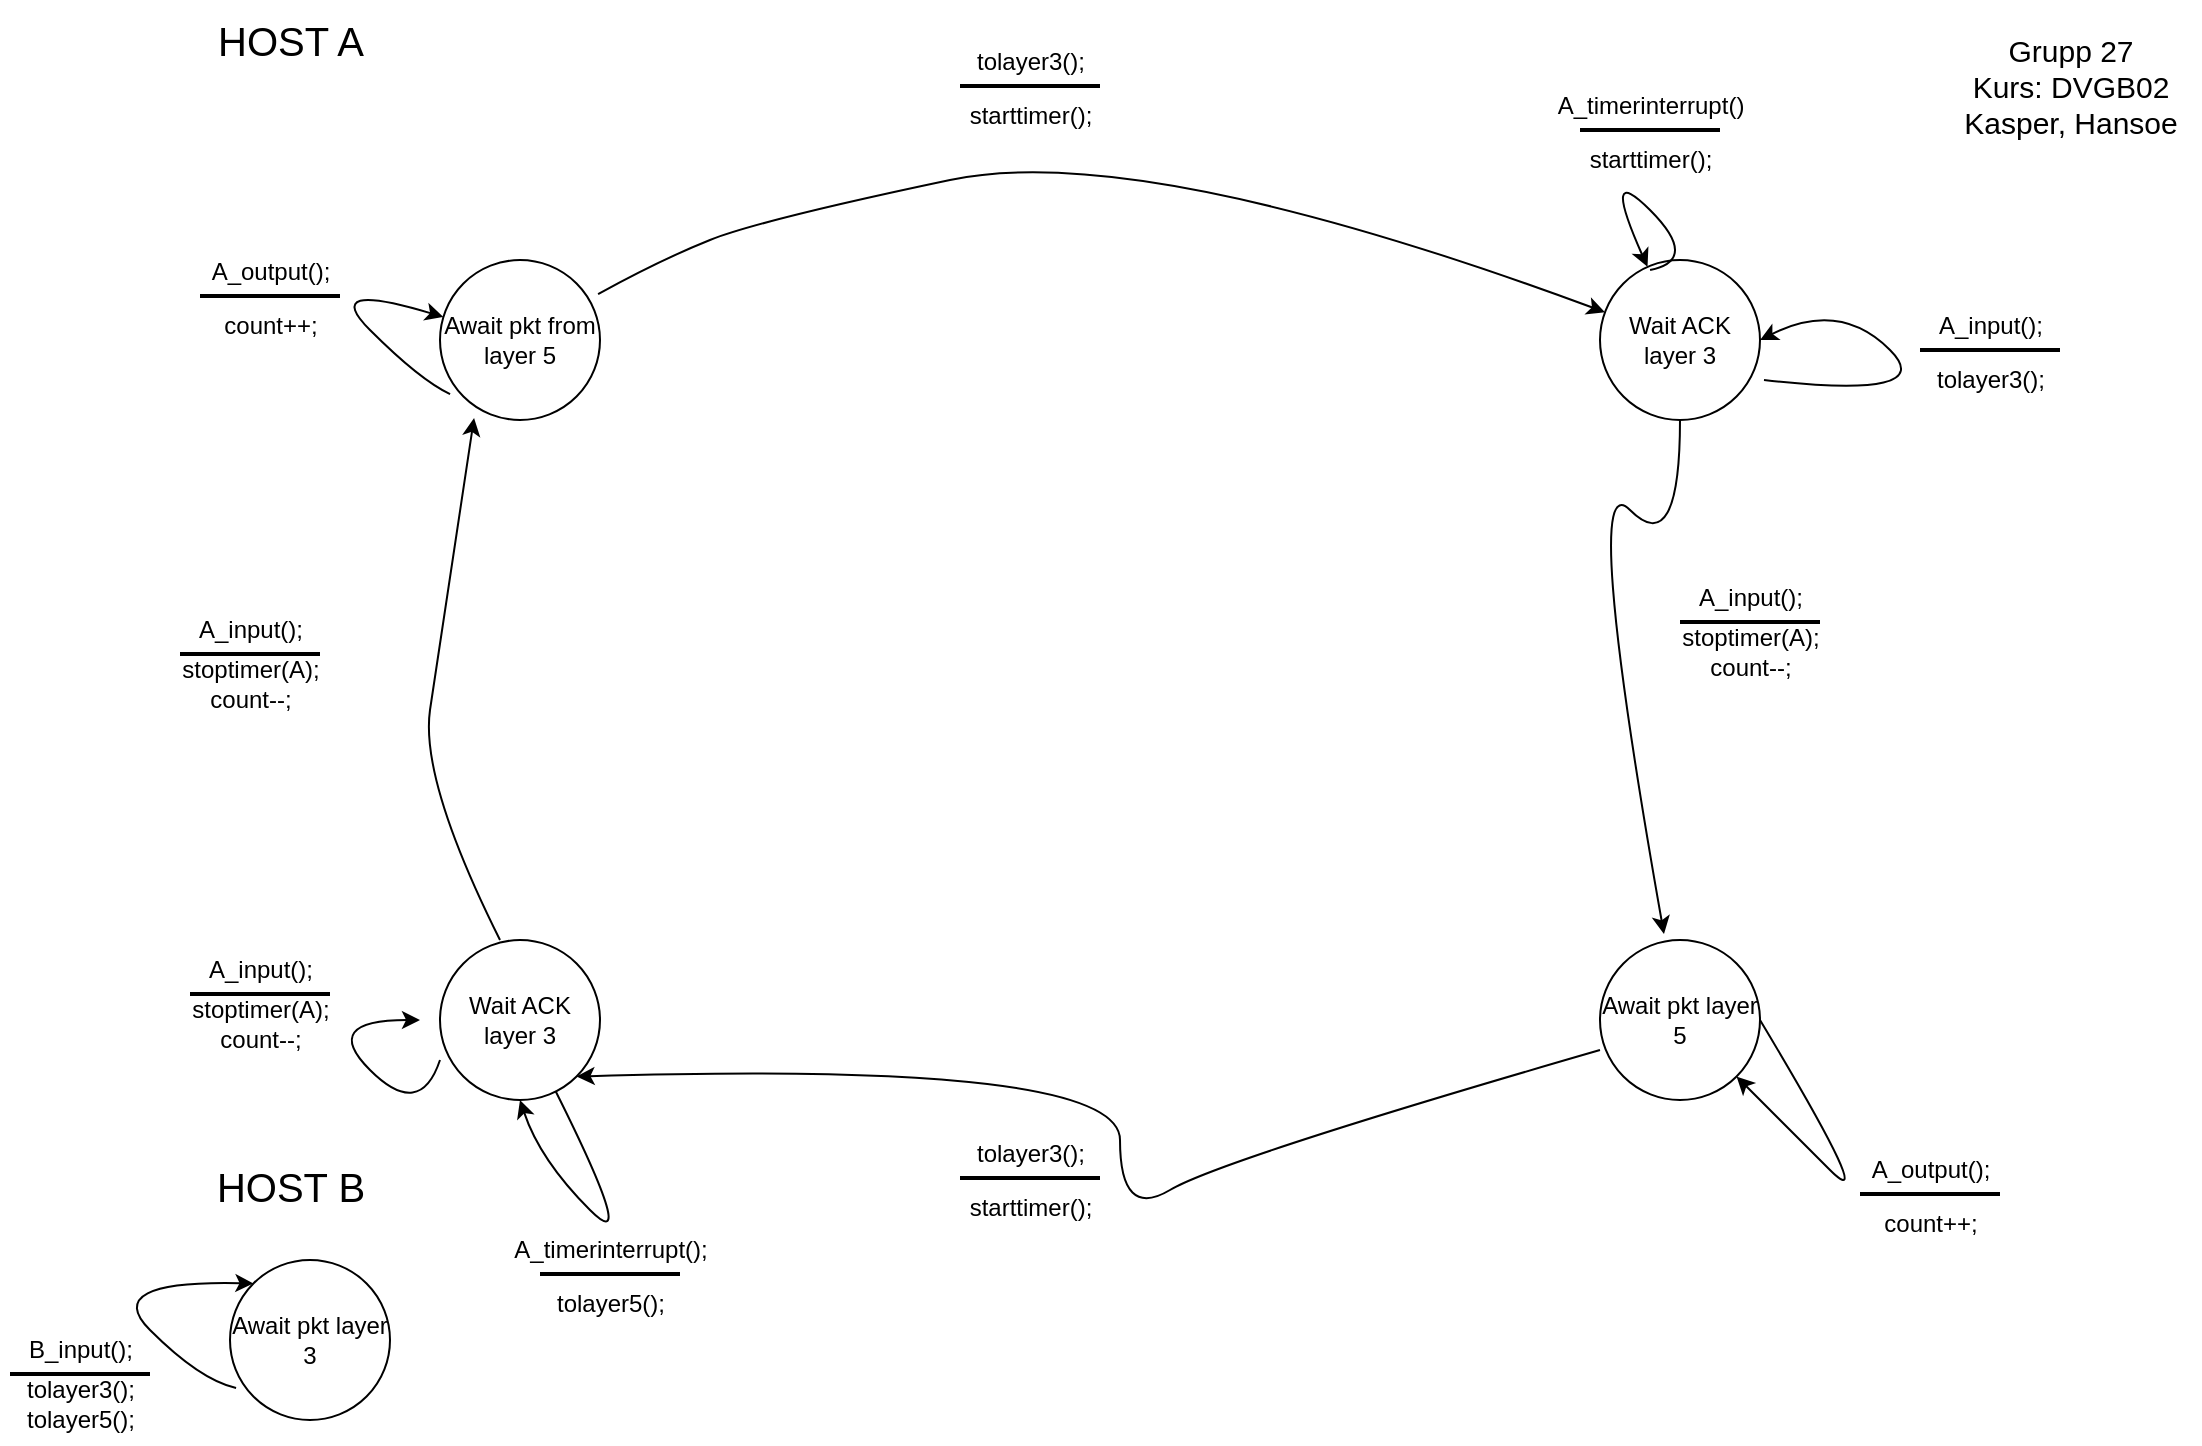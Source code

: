 <mxfile version="23.1.5" type="github">
  <diagram name="Page-1" id="58cdce13-f638-feb5-8d6f-7d28b1aa9fa0">
    <mxGraphModel dx="1434" dy="1760" grid="1" gridSize="10" guides="1" tooltips="1" connect="1" arrows="1" fold="1" page="1" pageScale="1" pageWidth="1100" pageHeight="850" background="none" math="0" shadow="0">
      <root>
        <mxCell id="0" />
        <mxCell id="1" parent="0" />
        <mxCell id="L4F7Vn-OBia6wz1-xTaq-3" value="Await pkt from layer 5" style="ellipse;whiteSpace=wrap;html=1;aspect=fixed;" vertex="1" parent="1">
          <mxGeometry x="230" y="120" width="80" height="80" as="geometry" />
        </mxCell>
        <mxCell id="L4F7Vn-OBia6wz1-xTaq-4" value="Wait ACK layer 3" style="ellipse;whiteSpace=wrap;html=1;aspect=fixed;" vertex="1" parent="1">
          <mxGeometry x="810" y="120" width="80" height="80" as="geometry" />
        </mxCell>
        <mxCell id="L4F7Vn-OBia6wz1-xTaq-5" value="Wait ACK layer 3" style="ellipse;whiteSpace=wrap;html=1;aspect=fixed;" vertex="1" parent="1">
          <mxGeometry x="230" y="460" width="80" height="80" as="geometry" />
        </mxCell>
        <mxCell id="L4F7Vn-OBia6wz1-xTaq-6" value="Await pkt layer 5" style="ellipse;whiteSpace=wrap;html=1;aspect=fixed;" vertex="1" parent="1">
          <mxGeometry x="810" y="460" width="80" height="80" as="geometry" />
        </mxCell>
        <mxCell id="L4F7Vn-OBia6wz1-xTaq-22" value="" style="curved=1;endArrow=classic;html=1;rounded=0;exitX=0.063;exitY=0.838;exitDx=0;exitDy=0;exitPerimeter=0;" edge="1" parent="1" source="L4F7Vn-OBia6wz1-xTaq-3" target="L4F7Vn-OBia6wz1-xTaq-3">
          <mxGeometry width="50" height="50" relative="1" as="geometry">
            <mxPoint x="170" y="180" as="sourcePoint" />
            <mxPoint x="220" y="130" as="targetPoint" />
            <Array as="points">
              <mxPoint x="220" y="180" />
              <mxPoint x="170" y="130" />
            </Array>
          </mxGeometry>
        </mxCell>
        <mxCell id="L4F7Vn-OBia6wz1-xTaq-23" value="HOST A" style="text;html=1;align=center;verticalAlign=middle;resizable=0;points=[];autosize=1;strokeColor=none;fillColor=none;fontSize=20;" vertex="1" parent="1">
          <mxGeometry x="105" y="-10" width="100" height="40" as="geometry" />
        </mxCell>
        <mxCell id="L4F7Vn-OBia6wz1-xTaq-24" value="&lt;font style=&quot;font-size: 15px;&quot;&gt;Grupp 27&lt;br&gt;Kurs: DVGB02&lt;br&gt;Kasper, Hansoe&lt;/font&gt;" style="text;html=1;align=center;verticalAlign=middle;resizable=0;points=[];autosize=1;strokeColor=none;fillColor=none;" vertex="1" parent="1">
          <mxGeometry x="980" y="-2" width="130" height="70" as="geometry" />
        </mxCell>
        <mxCell id="L4F7Vn-OBia6wz1-xTaq-26" value="A_output();" style="text;html=1;align=center;verticalAlign=middle;resizable=0;points=[];autosize=1;strokeColor=none;fillColor=none;" vertex="1" parent="1">
          <mxGeometry x="105" y="111" width="80" height="30" as="geometry" />
        </mxCell>
        <mxCell id="L4F7Vn-OBia6wz1-xTaq-32" value="" style="line;strokeWidth=2;html=1;" vertex="1" parent="1">
          <mxGeometry x="110" y="133" width="70" height="10" as="geometry" />
        </mxCell>
        <mxCell id="L4F7Vn-OBia6wz1-xTaq-35" value="count++;" style="text;html=1;align=center;verticalAlign=middle;resizable=0;points=[];autosize=1;strokeColor=none;fillColor=none;" vertex="1" parent="1">
          <mxGeometry x="110" y="138" width="70" height="30" as="geometry" />
        </mxCell>
        <mxCell id="L4F7Vn-OBia6wz1-xTaq-39" value="" style="curved=1;endArrow=classic;html=1;rounded=0;exitX=0.988;exitY=0.213;exitDx=0;exitDy=0;exitPerimeter=0;" edge="1" parent="1" source="L4F7Vn-OBia6wz1-xTaq-3" target="L4F7Vn-OBia6wz1-xTaq-4">
          <mxGeometry width="50" height="50" relative="1" as="geometry">
            <mxPoint x="460" y="160" as="sourcePoint" />
            <mxPoint x="750" y="110" as="targetPoint" />
            <Array as="points">
              <mxPoint x="340" y="120" />
              <mxPoint x="390" y="100" />
              <mxPoint x="580" y="60" />
            </Array>
          </mxGeometry>
        </mxCell>
        <mxCell id="L4F7Vn-OBia6wz1-xTaq-42" value="" style="curved=1;endArrow=classic;html=1;rounded=0;entryX=1;entryY=1;entryDx=0;entryDy=0;exitX=0;exitY=0.688;exitDx=0;exitDy=0;exitPerimeter=0;" edge="1" parent="1" source="L4F7Vn-OBia6wz1-xTaq-6" target="L4F7Vn-OBia6wz1-xTaq-5">
          <mxGeometry width="50" height="50" relative="1" as="geometry">
            <mxPoint x="720" y="580" as="sourcePoint" />
            <mxPoint x="620" y="520" as="targetPoint" />
            <Array as="points">
              <mxPoint x="620" y="570" />
              <mxPoint x="570" y="600" />
              <mxPoint x="570" y="520" />
            </Array>
          </mxGeometry>
        </mxCell>
        <mxCell id="L4F7Vn-OBia6wz1-xTaq-44" value="Await pkt layer 3" style="ellipse;whiteSpace=wrap;html=1;aspect=fixed;" vertex="1" parent="1">
          <mxGeometry x="125" y="620" width="80" height="80" as="geometry" />
        </mxCell>
        <mxCell id="L4F7Vn-OBia6wz1-xTaq-45" value="" style="curved=1;endArrow=classic;html=1;rounded=0;exitX=0.038;exitY=0.8;exitDx=0;exitDy=0;exitPerimeter=0;entryX=0;entryY=0;entryDx=0;entryDy=0;" edge="1" parent="1" source="L4F7Vn-OBia6wz1-xTaq-44" target="L4F7Vn-OBia6wz1-xTaq-44">
          <mxGeometry width="50" height="50" relative="1" as="geometry">
            <mxPoint x="60" y="680" as="sourcePoint" />
            <mxPoint x="110" y="630" as="targetPoint" />
            <Array as="points">
              <mxPoint x="110" y="680" />
              <mxPoint x="60" y="630" />
            </Array>
          </mxGeometry>
        </mxCell>
        <mxCell id="L4F7Vn-OBia6wz1-xTaq-46" value="&lt;font style=&quot;font-size: 20px;&quot;&gt;HOST B&lt;/font&gt;" style="text;html=1;align=center;verticalAlign=middle;resizable=0;points=[];autosize=1;strokeColor=none;fillColor=none;" vertex="1" parent="1">
          <mxGeometry x="105" y="563" width="100" height="40" as="geometry" />
        </mxCell>
        <mxCell id="L4F7Vn-OBia6wz1-xTaq-47" value="A_input();" style="text;html=1;align=center;verticalAlign=middle;resizable=0;points=[];autosize=1;strokeColor=none;fillColor=none;" vertex="1" parent="1">
          <mxGeometry x="95" y="290" width="80" height="30" as="geometry" />
        </mxCell>
        <mxCell id="L4F7Vn-OBia6wz1-xTaq-48" value="" style="line;strokeWidth=2;html=1;" vertex="1" parent="1">
          <mxGeometry x="100" y="312" width="70" height="10" as="geometry" />
        </mxCell>
        <mxCell id="L4F7Vn-OBia6wz1-xTaq-49" value="stoptimer(A);&lt;br&gt;count--;" style="text;html=1;align=center;verticalAlign=middle;resizable=0;points=[];autosize=1;strokeColor=none;fillColor=none;" vertex="1" parent="1">
          <mxGeometry x="90" y="312" width="90" height="40" as="geometry" />
        </mxCell>
        <mxCell id="L4F7Vn-OBia6wz1-xTaq-50" value="" style="curved=1;endArrow=classic;html=1;rounded=0;exitX=0;exitY=0.75;exitDx=0;exitDy=0;exitPerimeter=0;" edge="1" parent="1" source="L4F7Vn-OBia6wz1-xTaq-5">
          <mxGeometry width="50" height="50" relative="1" as="geometry">
            <mxPoint x="170" y="550" as="sourcePoint" />
            <mxPoint x="220" y="500" as="targetPoint" />
            <Array as="points">
              <mxPoint x="220" y="550" />
              <mxPoint x="170" y="500" />
            </Array>
          </mxGeometry>
        </mxCell>
        <mxCell id="L4F7Vn-OBia6wz1-xTaq-51" value="A_input();" style="text;html=1;align=center;verticalAlign=middle;resizable=0;points=[];autosize=1;strokeColor=none;fillColor=none;" vertex="1" parent="1">
          <mxGeometry x="100" y="460" width="80" height="30" as="geometry" />
        </mxCell>
        <mxCell id="L4F7Vn-OBia6wz1-xTaq-52" value="" style="line;strokeWidth=2;html=1;" vertex="1" parent="1">
          <mxGeometry x="105" y="482" width="70" height="10" as="geometry" />
        </mxCell>
        <mxCell id="L4F7Vn-OBia6wz1-xTaq-53" value="stoptimer(A);&lt;br&gt;count--;" style="text;html=1;align=center;verticalAlign=middle;resizable=0;points=[];autosize=1;strokeColor=none;fillColor=none;" vertex="1" parent="1">
          <mxGeometry x="95" y="482" width="90" height="40" as="geometry" />
        </mxCell>
        <mxCell id="L4F7Vn-OBia6wz1-xTaq-54" value="" style="curved=1;endArrow=classic;html=1;rounded=0;entryX=0.5;entryY=1;entryDx=0;entryDy=0;" edge="1" parent="1" source="L4F7Vn-OBia6wz1-xTaq-5" target="L4F7Vn-OBia6wz1-xTaq-5">
          <mxGeometry width="50" height="50" relative="1" as="geometry">
            <mxPoint x="280" y="620" as="sourcePoint" />
            <mxPoint x="330" y="570" as="targetPoint" />
            <Array as="points">
              <mxPoint x="330" y="620" />
              <mxPoint x="280" y="570" />
            </Array>
          </mxGeometry>
        </mxCell>
        <mxCell id="L4F7Vn-OBia6wz1-xTaq-55" value="A_timerinterrupt();" style="text;html=1;align=center;verticalAlign=middle;resizable=0;points=[];autosize=1;strokeColor=none;fillColor=none;" vertex="1" parent="1">
          <mxGeometry x="255" y="600" width="120" height="30" as="geometry" />
        </mxCell>
        <mxCell id="L4F7Vn-OBia6wz1-xTaq-56" value="" style="line;strokeWidth=2;html=1;" vertex="1" parent="1">
          <mxGeometry x="280" y="622" width="70" height="10" as="geometry" />
        </mxCell>
        <mxCell id="L4F7Vn-OBia6wz1-xTaq-57" value="tolayer5();" style="text;html=1;align=center;verticalAlign=middle;resizable=0;points=[];autosize=1;strokeColor=none;fillColor=none;" vertex="1" parent="1">
          <mxGeometry x="275" y="627" width="80" height="30" as="geometry" />
        </mxCell>
        <mxCell id="L4F7Vn-OBia6wz1-xTaq-58" value="tolayer3();" style="text;html=1;align=center;verticalAlign=middle;resizable=0;points=[];autosize=1;strokeColor=none;fillColor=none;" vertex="1" parent="1">
          <mxGeometry x="485" y="6" width="80" height="30" as="geometry" />
        </mxCell>
        <mxCell id="L4F7Vn-OBia6wz1-xTaq-59" value="" style="line;strokeWidth=2;html=1;" vertex="1" parent="1">
          <mxGeometry x="490" y="28" width="70" height="10" as="geometry" />
        </mxCell>
        <mxCell id="L4F7Vn-OBia6wz1-xTaq-60" value="starttimer();" style="text;html=1;align=center;verticalAlign=middle;resizable=0;points=[];autosize=1;strokeColor=none;fillColor=none;" vertex="1" parent="1">
          <mxGeometry x="485" y="33" width="80" height="30" as="geometry" />
        </mxCell>
        <mxCell id="L4F7Vn-OBia6wz1-xTaq-61" value="tolayer3();" style="text;html=1;align=center;verticalAlign=middle;resizable=0;points=[];autosize=1;strokeColor=none;fillColor=none;" vertex="1" parent="1">
          <mxGeometry x="485" y="552" width="80" height="30" as="geometry" />
        </mxCell>
        <mxCell id="L4F7Vn-OBia6wz1-xTaq-62" value="" style="line;strokeWidth=2;html=1;" vertex="1" parent="1">
          <mxGeometry x="490" y="574" width="70" height="10" as="geometry" />
        </mxCell>
        <mxCell id="L4F7Vn-OBia6wz1-xTaq-63" value="starttimer();" style="text;html=1;align=center;verticalAlign=middle;resizable=0;points=[];autosize=1;strokeColor=none;fillColor=none;" vertex="1" parent="1">
          <mxGeometry x="485" y="579" width="80" height="30" as="geometry" />
        </mxCell>
        <mxCell id="L4F7Vn-OBia6wz1-xTaq-64" value="" style="curved=1;endArrow=classic;html=1;rounded=0;exitX=1;exitY=0.5;exitDx=0;exitDy=0;" edge="1" parent="1" source="L4F7Vn-OBia6wz1-xTaq-6" target="L4F7Vn-OBia6wz1-xTaq-6">
          <mxGeometry width="50" height="50" relative="1" as="geometry">
            <mxPoint x="900" y="600" as="sourcePoint" />
            <mxPoint x="950" y="550" as="targetPoint" />
            <Array as="points">
              <mxPoint x="950" y="600" />
              <mxPoint x="900" y="550" />
            </Array>
          </mxGeometry>
        </mxCell>
        <mxCell id="L4F7Vn-OBia6wz1-xTaq-65" value="A_output();" style="text;html=1;align=center;verticalAlign=middle;resizable=0;points=[];autosize=1;strokeColor=none;fillColor=none;" vertex="1" parent="1">
          <mxGeometry x="935" y="560" width="80" height="30" as="geometry" />
        </mxCell>
        <mxCell id="L4F7Vn-OBia6wz1-xTaq-66" value="" style="line;strokeWidth=2;html=1;" vertex="1" parent="1">
          <mxGeometry x="940" y="582" width="70" height="10" as="geometry" />
        </mxCell>
        <mxCell id="L4F7Vn-OBia6wz1-xTaq-67" value="count++;" style="text;html=1;align=center;verticalAlign=middle;resizable=0;points=[];autosize=1;strokeColor=none;fillColor=none;" vertex="1" parent="1">
          <mxGeometry x="940" y="587" width="70" height="30" as="geometry" />
        </mxCell>
        <mxCell id="L4F7Vn-OBia6wz1-xTaq-68" value="A_input();" style="text;html=1;align=center;verticalAlign=middle;resizable=0;points=[];autosize=1;strokeColor=none;fillColor=none;" vertex="1" parent="1">
          <mxGeometry x="845" y="274" width="80" height="30" as="geometry" />
        </mxCell>
        <mxCell id="L4F7Vn-OBia6wz1-xTaq-69" value="" style="line;strokeWidth=2;html=1;" vertex="1" parent="1">
          <mxGeometry x="850" y="296" width="70" height="10" as="geometry" />
        </mxCell>
        <mxCell id="L4F7Vn-OBia6wz1-xTaq-70" value="stoptimer(A);&lt;br&gt;count--;" style="text;html=1;align=center;verticalAlign=middle;resizable=0;points=[];autosize=1;strokeColor=none;fillColor=none;" vertex="1" parent="1">
          <mxGeometry x="840" y="296" width="90" height="40" as="geometry" />
        </mxCell>
        <mxCell id="L4F7Vn-OBia6wz1-xTaq-71" value="" style="curved=1;endArrow=classic;html=1;rounded=0;entryX=0.4;entryY=-0.037;entryDx=0;entryDy=0;entryPerimeter=0;exitX=0.5;exitY=1;exitDx=0;exitDy=0;" edge="1" parent="1" source="L4F7Vn-OBia6wz1-xTaq-4" target="L4F7Vn-OBia6wz1-xTaq-6">
          <mxGeometry width="50" height="50" relative="1" as="geometry">
            <mxPoint x="800" y="270" as="sourcePoint" />
            <mxPoint x="850" y="220" as="targetPoint" />
            <Array as="points">
              <mxPoint x="850" y="270" />
              <mxPoint x="800" y="220" />
            </Array>
          </mxGeometry>
        </mxCell>
        <mxCell id="L4F7Vn-OBia6wz1-xTaq-72" value="" style="curved=1;endArrow=classic;html=1;rounded=0;exitX=0.313;exitY=0.063;exitDx=0;exitDy=0;exitPerimeter=0;" edge="1" parent="1" source="L4F7Vn-OBia6wz1-xTaq-4" target="L4F7Vn-OBia6wz1-xTaq-4">
          <mxGeometry width="50" height="50" relative="1" as="geometry">
            <mxPoint x="810" y="120" as="sourcePoint" />
            <mxPoint x="870" y="110" as="targetPoint" />
            <Array as="points">
              <mxPoint x="860" y="120" />
              <mxPoint x="810" y="70" />
            </Array>
          </mxGeometry>
        </mxCell>
        <mxCell id="L4F7Vn-OBia6wz1-xTaq-73" value="" style="curved=1;endArrow=classic;html=1;rounded=0;entryX=1;entryY=0.5;entryDx=0;entryDy=0;exitX=1.025;exitY=0.75;exitDx=0;exitDy=0;exitPerimeter=0;" edge="1" parent="1" source="L4F7Vn-OBia6wz1-xTaq-4" target="L4F7Vn-OBia6wz1-xTaq-4">
          <mxGeometry width="50" height="50" relative="1" as="geometry">
            <mxPoint x="930" y="190" as="sourcePoint" />
            <mxPoint x="980" y="140" as="targetPoint" />
            <Array as="points">
              <mxPoint x="980" y="190" />
              <mxPoint x="930" y="140" />
            </Array>
          </mxGeometry>
        </mxCell>
        <mxCell id="L4F7Vn-OBia6wz1-xTaq-74" value="A_timerinterrupt()" style="text;html=1;align=center;verticalAlign=middle;resizable=0;points=[];autosize=1;strokeColor=none;fillColor=none;" vertex="1" parent="1">
          <mxGeometry x="775" y="28" width="120" height="30" as="geometry" />
        </mxCell>
        <mxCell id="L4F7Vn-OBia6wz1-xTaq-75" value="" style="line;strokeWidth=2;html=1;" vertex="1" parent="1">
          <mxGeometry x="800" y="50" width="70" height="10" as="geometry" />
        </mxCell>
        <mxCell id="L4F7Vn-OBia6wz1-xTaq-76" value="starttimer();" style="text;html=1;align=center;verticalAlign=middle;resizable=0;points=[];autosize=1;strokeColor=none;fillColor=none;" vertex="1" parent="1">
          <mxGeometry x="795" y="55" width="80" height="30" as="geometry" />
        </mxCell>
        <mxCell id="L4F7Vn-OBia6wz1-xTaq-77" value="A_input();" style="text;html=1;align=center;verticalAlign=middle;resizable=0;points=[];autosize=1;strokeColor=none;fillColor=none;" vertex="1" parent="1">
          <mxGeometry x="965" y="138" width="80" height="30" as="geometry" />
        </mxCell>
        <mxCell id="L4F7Vn-OBia6wz1-xTaq-78" value="" style="line;strokeWidth=2;html=1;" vertex="1" parent="1">
          <mxGeometry x="970" y="160" width="70" height="10" as="geometry" />
        </mxCell>
        <mxCell id="L4F7Vn-OBia6wz1-xTaq-79" value="tolayer3();" style="text;html=1;align=center;verticalAlign=middle;resizable=0;points=[];autosize=1;strokeColor=none;fillColor=none;" vertex="1" parent="1">
          <mxGeometry x="965" y="165" width="80" height="30" as="geometry" />
        </mxCell>
        <mxCell id="L4F7Vn-OBia6wz1-xTaq-80" value="" style="curved=1;endArrow=classic;html=1;rounded=0;entryX=0.213;entryY=0.988;entryDx=0;entryDy=0;entryPerimeter=0;exitX=0.375;exitY=0;exitDx=0;exitDy=0;exitPerimeter=0;" edge="1" parent="1" source="L4F7Vn-OBia6wz1-xTaq-5" target="L4F7Vn-OBia6wz1-xTaq-3">
          <mxGeometry width="50" height="50" relative="1" as="geometry">
            <mxPoint x="230" y="360" as="sourcePoint" />
            <mxPoint x="280" y="310" as="targetPoint" />
            <Array as="points">
              <mxPoint x="220" y="380" />
              <mxPoint x="230" y="310" />
            </Array>
          </mxGeometry>
        </mxCell>
        <mxCell id="L4F7Vn-OBia6wz1-xTaq-81" value="B_input();" style="text;html=1;align=center;verticalAlign=middle;resizable=0;points=[];autosize=1;strokeColor=none;fillColor=none;" vertex="1" parent="1">
          <mxGeometry x="10" y="650" width="80" height="30" as="geometry" />
        </mxCell>
        <mxCell id="L4F7Vn-OBia6wz1-xTaq-82" value="" style="line;strokeWidth=2;html=1;" vertex="1" parent="1">
          <mxGeometry x="15" y="672" width="70" height="10" as="geometry" />
        </mxCell>
        <mxCell id="L4F7Vn-OBia6wz1-xTaq-83" value="tolayer3();&lt;br&gt;tolayer5();" style="text;html=1;align=center;verticalAlign=middle;resizable=0;points=[];autosize=1;strokeColor=none;fillColor=none;" vertex="1" parent="1">
          <mxGeometry x="10" y="672" width="80" height="40" as="geometry" />
        </mxCell>
      </root>
    </mxGraphModel>
  </diagram>
</mxfile>
